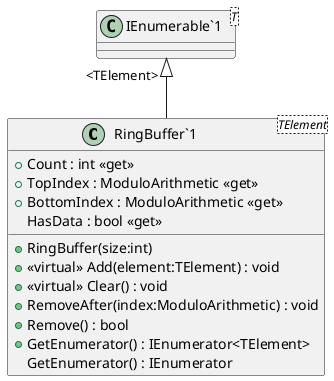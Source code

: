 @startuml
class "RingBuffer`1"<TElement> {
    + Count : int <<get>>
    + TopIndex : ModuloArithmetic <<get>>
    + BottomIndex : ModuloArithmetic <<get>>
    HasData : bool <<get>>
    + RingBuffer(size:int)
    + <<virtual>> Add(element:TElement) : void
    + <<virtual>> Clear() : void
    + RemoveAfter(index:ModuloArithmetic) : void
    + Remove() : bool
    + GetEnumerator() : IEnumerator<TElement>
    GetEnumerator() : IEnumerator
}
class "IEnumerable`1"<T> {
}
"IEnumerable`1" "<TElement>" <|-- "RingBuffer`1"
@enduml

